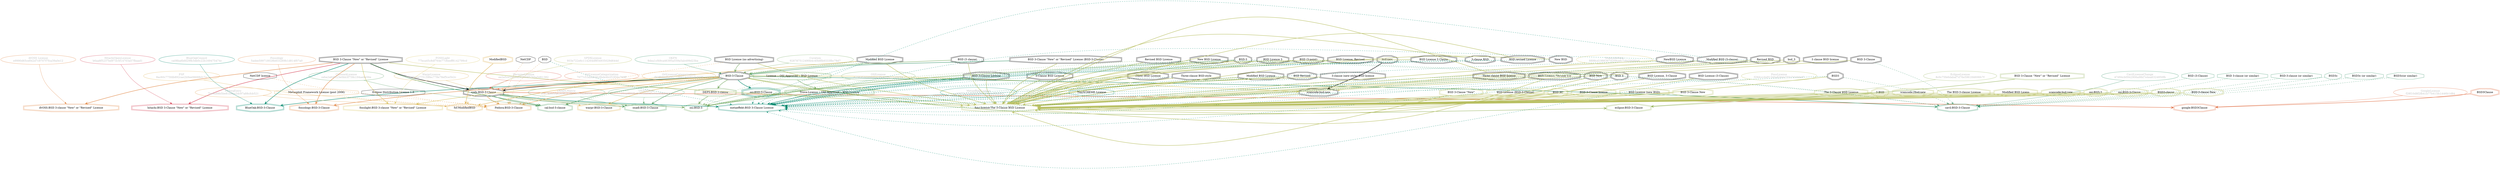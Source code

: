 strict digraph {
    node [shape=box];
    graph [splines=curved];
    518 [label="SPDXLicense\n803e722e6c114264df854935029d644d"
        ,fontcolor=gray
        ,color="#b8bf62"
        ,fillcolor="beige;1"
        ,shape=ellipse];
    519 [label="spdx:BSD-3-Clause"
        ,shape=doubleoctagon];
    520 [label="BSD-3-Clause"
        ,shape=doubleoctagon];
    521 [label="BSD 3-Clause \"New\" or \"Revised\" License"
        ,shape=doubleoctagon];
    3168 [label=NetCDF
         ,shape=octagon];
    3169 [label="NetCDF license"
         ,shape=octagon];
    4928 [label="OSILicense\ne7583f205996dbecff2d2f8ec11d367d"
         ,fontcolor=gray
         ,color="#78ab63"
         ,fillcolor="beige;1"
         ,shape=ellipse];
    4929 [label="osi:BSD-3"
         ,color="#78ab63"
         ,shape=doubleoctagon];
    4930 [label="BSD-3"
         ,shape=doubleoctagon];
    4931 [label="BSD 3-Clause License"
         ,shape=doubleoctagon];
    4932 [label="DEP5:BSD-3-clause"
         ,color="#78ab63"
         ,shape=doubleoctagon];
    4933 [label="Trove:License :: OSI Approved :: BSD License"
         ,color="#78ab63"
         ,shape=doubleoctagon];
    4934 [label="License :: OSI Approved :: BSD License"
         ,color="#78ab63"
         ,shape=doubleoctagon];
    4935 [label="Revised BSD License"
         ,shape=doubleoctagon];
    4936 [label="Modified BSD License"
         ,shape=doubleoctagon];
    4937 [label="New BSD License"
         ,shape=doubleoctagon];
    5500 [label="GoogleLicense\nf28f10d8f2fb41b77b415fc1446b1d84"
         ,fontcolor=gray
         ,color="#e06f45"
         ,fillcolor="beige;1"
         ,shape=ellipse];
    5501 [label="google:BSD3Clause"
         ,color="#e06f45"
         ,shape=doubleoctagon];
    5502 [label=BSD3Clause
         ,color="#e06f45"
         ,shape=doubleoctagon];
    5935 [label=BSD,shape=octagon];
    5977 [label="FedoraEntry\n7be9b88b5be81b9ba2dc97a88cfcb521"
         ,fontcolor=gray
         ,color="#e09d4b"
         ,fillcolor="beige;1"
         ,shape=ellipse];
    5978 [label="Fedora:BSD-3-Clause"
         ,color="#e09d4b"
         ,shape=doubleoctagon];
    5979 [label="BSD License (no advertising)"
         ,shape=doubleoctagon];
    5980 [label="Metasploit Framework License (post 2006)"
         ,color="#e09d4b"
         ,shape=octagon];
    5981 [label="Eclipse Distribution License 1.0"
         ,shape=octagon];
    8758 [label="BlueOakCouncil\nca08ba6bfd29fb3db0c22b169475474c"
         ,fontcolor=gray
         ,color="#00876c"
         ,fillcolor="beige;1"
         ,shape=ellipse];
    8759 [label="BlueOak:BSD-3-Clause"
         ,color="#00876c"
         ,shape=doubleoctagon];
    9488 [label="OSADLRule\n61ea42fd0e80f16dd345e96e69b3cb78"
         ,fontcolor=gray
         ,color="#58a066"
         ,fillcolor="beige;1"
         ,shape=ellipse];
    9489 [label="osadl:BSD-3-Clause"
         ,color="#58a066"
         ,shape=doubleoctagon];
    9812 [label="OSADLMatrix\nd06745cc54e243d1c1db3d6154280f1b"
         ,fontcolor=gray
         ,color="#58a066"
         ,fillcolor="beige;1"
         ,shape=ellipse];
    10320 [label="FSF\n8ac60c775fdb892cae2b9ee06688d171"
          ,fontcolor=gray
          ,color="#deb256"
          ,fillcolor="beige;1"
          ,shape=ellipse];
    10321 [label="fsf:ModifiedBSD"
          ,color="#deb256"
          ,shape=doubleoctagon];
    10322 [label=ModifiedBSD
          ,color="#deb256"
          ,shape=doubleoctagon];
    10870 [label="ChooseALicense\nceba2a64f023e0bb3f758c194aebe56e"
          ,fontcolor=gray
          ,color="#58a066"
          ,fillcolor="beige;1"
          ,shape=ellipse];
    10871 [label="cal:bsd-3-clause"
          ,color="#58a066"
          ,shape=doubleoctagon];
    12849 [label="ScancodeData\n8898cd1986367d209cefc7c8a59080a6"
          ,fontcolor=gray
          ,color="#dac767"
          ,fillcolor="beige;1"
          ,shape=ellipse];
    12850 [label="scancode:bsd-new"
          ,shape=doubleoctagon];
    12851 [label="bsd-new"
          ,shape=doubleoctagon];
    26774 [label="Fossology\n5adee599718028b833269b1d814f07a0"
          ,fontcolor=gray
          ,color="#e18745"
          ,fillcolor="beige;1"
          ,shape=ellipse];
    26775 [label="fossology:BSD-3-Clause"
          ,color="#e18745"
          ,shape=doubleoctagon];
    28241 [label="OKFN\n8dea1cf49ca46395a559a5ab499d23ba"
          ,fontcolor=gray
          ,color="#379469"
          ,fillcolor="beige;1"
          ,shape=ellipse];
    28242 [label="BSD 3-Clause \"New\" or \"Revised\" License (BSD-3-Clause)"
          ,shape=doubleoctagon];
    28514 [label="OrtLicenseCategorization\n7077c53aba646c8bde4b2f1850c760ff"
          ,fontcolor=gray
          ,color="#e06f45"
          ,fillcolor="beige;1"
          ,shape=ellipse];
    35369 [label="OrtLicenseCategorization\nf93ff0fdd8a0827196614d480afe5639"
          ,fontcolor=gray
          ,color="#e09d4b"
          ,fillcolor="beige;1"
          ,shape=ellipse];
    36457 [label="CavilLicenseChange\n47d94cb0942906a98d7e4ea6324850fb"
          ,fontcolor=gray
          ,color="#379469"
          ,fillcolor="beige;1"
          ,shape=ellipse];
    36458 [label="cavil:BSD-3-Clause"
          ,color="#379469"
          ,shape=doubleoctagon];
    36459 [label="BSD (3-Clause)"
          ,color="#379469"
          ,shape=octagon];
    36460 [label="BSD 3-Clause"
          ,shape=doubleoctagon];
    36461 [label="BSD 3-clause (or similar)"
          ,color="#379469"
          ,shape=octagon];
    36462 [label="BSD-3-clause (or similar)"
          ,color="#379469"
          ,shape=octagon];
    36463 [label=BSD3
          ,shape=doubleoctagon];
    36464 [label=BSD3c
          ,color="#379469"
          ,shape=octagon];
    36465 [label="BSD3c (or similar)"
          ,color="#379469"
          ,shape=octagon];
    36466 [label="BSD3c(or similar)"
          ,color="#379469"
          ,shape=octagon];
    39263 [label="MetaeffektLicense\naa40973e31efa9e5e94b3bb8ad8bb963"
          ,fontcolor=gray
          ,color="#00876c"
          ,fillcolor="beige;1"
          ,shape=ellipse];
    39264 [label="metaeffekt:BSD 3-Clause License"
          ,color="#00876c"
          ,shape=doubleoctagon];
    39265 [label="3-Clause BSD License"
          ,shape=doubleoctagon];
    39266 [label="3-clause BSD"
          ,shape=doubleoctagon];
    39267 [label="Three-clause BSD-style"
          ,shape=doubleoctagon];
    39268 [label=bsd_3
          ,shape=doubleoctagon];
    39269 [label="Modified BSD Licence"
          ,shape=doubleoctagon];
    39270 [label="Modified BSD (3-clause)"
          ,shape=doubleoctagon];
    39271 [label="BSD New"
          ,shape=doubleoctagon];
    39272 [label="New BSD"
          ,shape=doubleoctagon];
    39273 [label="(New) BSD License"
          ,shape=doubleoctagon];
    39274 [label="Revised BSD"
          ,shape=doubleoctagon];
    39275 [label="3-clause (new-style) BSD license"
          ,shape=doubleoctagon];
    39276 [label="BSD (3-point)"
          ,shape=doubleoctagon];
    39277 [label="BSD 3"
          ,shape=doubleoctagon];
    39278 [label="BSD Licence 3"
          ,shape=doubleoctagon];
    39279 [label="BSD License (3-Clause)"
          ,shape=doubleoctagon];
    39280 [label="BSD License 3 Clause"
          ,shape=doubleoctagon];
    39281 [label="BSD License, 3-Clause"
          ,shape=doubleoctagon];
    39282 [label="BSD License, Revised"
          ,shape=doubleoctagon];
    39283 [label="BSD License, Version 3.0"
          ,shape=doubleoctagon];
    39284 [label="BSD revised License"
          ,shape=doubleoctagon];
    39285 [label="BSD Revised"
          ,shape=doubleoctagon];
    39286 [label="NewBSD Licence"
          ,shape=doubleoctagon];
    39287 [label="Three clause BSD license"
          ,shape=doubleoctagon];
    39288 [label="TinySCHEME License"
          ,color="#00876c"
          ,shape=octagon];
    39289 [label="3 clause BSD license"
          ,shape=doubleoctagon];
    39290 [label="osi:BSD-3-Clause"
          ,color="#00876c"
          ,shape=tripleoctagon];
    49957 [label="HermineLicense\nee2a5ce1f3c5ad43058f5765a5d61382"
          ,fontcolor=gray
          ,color="#dc574a"
          ,fillcolor="beige;1"
          ,shape=ellipse];
    50120 [label="WarprLicense\n76a99aaa775159fec778e78ef5ce5b2c"
          ,fontcolor=gray
          ,color="#deb256"
          ,fillcolor="beige;1"
          ,shape=ellipse];
    50121 [label="warpr:BSD-3-Clause"
          ,color="#deb256"
          ,shape=doubleoctagon];
    50347 [label="FossLicense\nf29dccc4a91340a826de755c7d16dcd7"
          ,fontcolor=gray
          ,color="#b8bf62"
          ,fillcolor="beige;1"
          ,shape=ellipse];
    50348 [label="foss-license:The 3-Clause BSD License"
          ,color="#b8bf62"
          ,shape=doubleoctagon];
    50349 [label="The 3-Clause BSD License"
          ,color="#b8bf62"
          ,shape=doubleoctagon];
    50350 [label="3-BSD"
          ,color="#b8bf62"
          ,shape=doubleoctagon];
    50351 [label="BSD (3 clause)"
          ,shape=doubleoctagon];
    50352 [label="scancode://bsd-new"
          ,color="#b8bf62"
          ,shape=doubleoctagon];
    50353 [label="The BSD-3-clause License"
          ,color="#b8bf62"
          ,shape=doubleoctagon];
    50354 [label="Modified BSD Licens"
          ,color="#b8bf62"
          ,shape=doubleoctagon];
    50355 [label="scancode:bsd-new"
          ,color="#b8bf62"
          ,shape=doubleoctagon];
    50356 [label="osi:BSD-3"
          ,color="#b8bf62"
          ,shape=doubleoctagon];
    50357 [label="osi:BSD-3-Clause"
          ,color="#b8bf62"
          ,shape=doubleoctagon];
    50358 [label="BSD3-clause"
          ,color="#b8bf62"
          ,shape=doubleoctagon];
    50359 [label="BSD-3-clause New"
          ,color="#b8bf62"
          ,shape=doubleoctagon];
    50360 [label="BSD 3-Clause \"New\""
          ,color="#b8bf62"
          ,shape=doubleoctagon];
    50361 [label="BSD License (BSD-3-Clause)"
          ,color="#b8bf62"
          ,shape=doubleoctagon];
    50362 [label="BSD 3C"
          ,color="#b8bf62"
          ,shape=doubleoctagon];
    50363 [label="BSD-3-Clause license"
          ,color="#b8bf62"
          ,shape=doubleoctagon];
    50364 [label="BSD License (new BSD)"
          ,color="#b8bf62"
          ,shape=doubleoctagon];
    50365 [label="BSD 3-Clause New"
          ,color="#b8bf62"
          ,shape=doubleoctagon];
    50948 [label="FOSSLight\n77bca45c8df764e77c6eeff8142799cd"
          ,fontcolor=gray
          ,color="#dac767"
          ,fillcolor="beige;1"
          ,shape=ellipse];
    50949 [label="fosslight:BSD 3-clause \"New\" or \"Revised\" License"
          ,color="#dac767"
          ,shape=doubleoctagon];
    51251 [label="HitachiOpenLicense\nb6aa8f5237bd973c5f14703a57fbaad1"
          ,fontcolor=gray
          ,color="#d43d51"
          ,fillcolor="beige;1"
          ,shape=ellipse];
    51252 [label="hitachi:BSD 3-Clause \"New\" or \"Revised\" License"
          ,color="#d43d51"
          ,shape=doubleoctagon];
    54242 [label="EclipseLicense\n8c0c75fe6dabaf7d76e596184606fc7f"
          ,fontcolor=gray
          ,color="#98b561"
          ,fillcolor="beige;1"
          ,shape=ellipse];
    54243 [label="eclipse:BSD-3-Clause"
          ,color="#98b561"
          ,shape=doubleoctagon];
    54244 [label="BSD 3-Clause “New” or “Revised” License"
          ,color="#98b561"
          ,shape=doubleoctagon];
    54395 [label="ifrOSS License\ne9990d65ce842d7c9707f7fca39a0e12"
          ,fontcolor=gray
          ,color="#e18745"
          ,fillcolor="beige;1"
          ,shape=ellipse];
    54396 [label="ifrOSS:BSD 3-clause \"New\" or \"Revised\" License"
          ,color="#e18745"
          ,shape=doubleoctagon];
    56012 [label="Curation\n928787512490b4c40b8fb9333fbc78d7"
          ,fontcolor=gray
          ,color="#78ab63"
          ,fillcolor="beige;1"
          ,shape=ellipse];
    518 -> 519 [weight=0.5
               ,color="#b8bf62"];
    519 -> 4929 [style=bold
                ,arrowhead=vee
                ,weight=0.7
                ,color="#78ab63"];
    519 -> 5501 [style=bold
                ,arrowhead=vee
                ,weight=0.7
                ,color="#e06f45"];
    519 -> 5978 [style=bold
                ,arrowhead=vee
                ,weight=0.7
                ,color="#e09d4b"];
    519 -> 9489 [style=bold
                ,arrowhead=vee
                ,weight=0.7
                ,color="#58a066"];
    519 -> 10321 [style=dashed
                 ,arrowhead=vee
                 ,weight=0.5
                 ,color="#deb256"];
    519 -> 10871 [style=bold
                 ,arrowhead=vee
                 ,weight=0.7
                 ,color="#58a066"];
    519 -> 39264 [style=bold
                 ,arrowhead=vee
                 ,weight=0.7
                 ,color="#00876c"];
    520 -> 519 [style=bold
               ,arrowhead=vee
               ,weight=0.7];
    520 -> 4932 [style=bold
                ,arrowhead=vee
                ,weight=0.7
                ,color="#78ab63"];
    520 -> 5978 [style=bold
                ,arrowhead=vee
                ,weight=0.7
                ,color="#e09d4b"];
    520 -> 8759 [style=bold
                ,arrowhead=vee
                ,weight=0.7
                ,color="#00876c"];
    520 -> 9489 [style=bold
                ,arrowhead=vee
                ,weight=0.7
                ,color="#58a066"];
    520 -> 10871 [style=bold
                 ,arrowhead=vee
                 ,weight=0.7
                 ,color="#58a066"];
    520 -> 12850 [style=bold
                 ,arrowhead=vee
                 ,weight=0.7
                 ,color="#dac767"];
    520 -> 26775 [style=bold
                 ,arrowhead=vee
                 ,weight=0.7
                 ,color="#e18745"];
    520 -> 36458 [style=bold
                 ,arrowhead=vee
                 ,weight=0.7
                 ,color="#379469"];
    520 -> 36458 [style=bold
                 ,arrowhead=vee
                 ,weight=0.7
                 ,color="#379469"];
    520 -> 39290 [style=bold
                 ,arrowhead=vee
                 ,weight=0.7
                 ,color="#00876c"];
    520 -> 50121 [style=bold
                 ,arrowhead=vee
                 ,weight=0.7
                 ,color="#deb256"];
    520 -> 50348 [style=bold
                 ,arrowhead=vee
                 ,weight=0.7
                 ,color="#b8bf62"];
    520 -> 50949 [style=bold
                 ,arrowhead=vee
                 ,weight=0.7
                 ,color="#dac767"];
    520 -> 54243 [style=bold
                 ,arrowhead=vee
                 ,weight=0.7
                 ,color="#98b561"];
    521 -> 519 [style=bold
               ,arrowhead=vee
               ,weight=0.7];
    521 -> 8759 [style=bold
                ,arrowhead=vee
                ,weight=0.7
                ,color="#00876c"];
    521 -> 10871 [style=bold
                 ,arrowhead=vee
                 ,weight=0.7
                 ,color="#58a066"];
    521 -> 26775 [style=bold
                 ,arrowhead=vee
                 ,weight=0.7
                 ,color="#e18745"];
    521 -> 50348 [style=bold
                 ,arrowhead=vee
                 ,weight=0.7
                 ,color="#b8bf62"];
    521 -> 50949 [style=bold
                 ,arrowhead=vee
                 ,weight=0.7
                 ,color="#dac767"];
    521 -> 51252 [style=bold
                 ,arrowhead=vee
                 ,weight=0.7
                 ,color="#d43d51"];
    521 -> 54396 [style=bold
                 ,arrowhead=vee
                 ,weight=0.7
                 ,color="#e18745"];
    521 -> 54396 [style=bold
                 ,arrowhead=vee
                 ,weight=0.7
                 ,color="#e18745"];
    3168 -> 5978 [style=dashed
                 ,arrowhead=vee
                 ,weight=0.5
                 ,color="#e09d4b"];
    3169 -> 5978 [style=dashed
                 ,arrowhead=vee
                 ,weight=0.5
                 ,color="#e09d4b"];
    4928 -> 4929 [weight=0.5
                 ,color="#78ab63"];
    4930 -> 4929 [style=bold
                 ,arrowhead=vee
                 ,weight=0.7
                 ,color="#78ab63"];
    4930 -> 36458 [style=dashed
                  ,arrowhead=vee
                  ,weight=0.5
                  ,color="#379469"];
    4930 -> 39264 [style=dashed
                  ,arrowhead=vee
                  ,weight=0.5
                  ,color="#00876c"];
    4930 -> 50348 [style=bold
                  ,arrowhead=vee
                  ,weight=0.7
                  ,color="#b8bf62"];
    4931 -> 4929 [style=bold
                 ,arrowhead=vee
                 ,weight=0.7
                 ,color="#78ab63"];
    4931 -> 39264 [style=bold
                  ,arrowhead=vee
                  ,weight=0.7
                  ,color="#00876c"];
    4931 -> 50348 [style=bold
                  ,arrowhead=vee
                  ,weight=0.7
                  ,color="#b8bf62"];
    4932 -> 4929 [style=bold
                 ,arrowhead=vee
                 ,weight=0.7
                 ,color="#78ab63"];
    4933 -> 4929 [style=bold
                 ,arrowhead=vee
                 ,weight=0.7
                 ,color="#78ab63"];
    4934 -> 4933 [style=bold
                 ,arrowhead=vee
                 ,weight=0.7
                 ,color="#78ab63"];
    4935 -> 4929 [style=dashed
                 ,arrowhead=vee
                 ,weight=0.5
                 ,color="#78ab63"];
    4935 -> 50348 [style=bold
                  ,arrowhead=vee
                  ,weight=0.7
                  ,color="#b8bf62"];
    4936 -> 4929 [style=dashed
                 ,arrowhead=vee
                 ,weight=0.5
                 ,color="#78ab63"];
    4936 -> 10321 [style=bold
                  ,arrowhead=vee
                  ,weight=0.7
                  ,color="#deb256"];
    4936 -> 10871 [style=dashed
                  ,arrowhead=vee
                  ,weight=0.5
                  ,color="#58a066"];
    4936 -> 39264 [style=dashed
                  ,arrowhead=vee
                  ,weight=0.5
                  ,color="#00876c"];
    4936 -> 50348 [style=bold
                  ,arrowhead=vee
                  ,weight=0.7
                  ,color="#b8bf62"];
    4937 -> 4929 [style=dashed
                 ,arrowhead=vee
                 ,weight=0.5
                 ,color="#78ab63"];
    4937 -> 36458 [style=dashed
                  ,arrowhead=vee
                  ,weight=0.5
                  ,color="#379469"];
    4937 -> 39264 [style=dashed
                  ,arrowhead=vee
                  ,weight=0.5
                  ,color="#00876c"];
    4937 -> 50348 [style=bold
                  ,arrowhead=vee
                  ,weight=0.7
                  ,color="#b8bf62"];
    5500 -> 5501 [weight=0.5
                 ,color="#e06f45"];
    5502 -> 5501 [style=bold
                 ,arrowhead=vee
                 ,weight=0.7
                 ,color="#e06f45"];
    5935 -> 5978 [style=dashed
                 ,arrowhead=vee
                 ,weight=0.5
                 ,color="#e09d4b"];
    5935 -> 39264 [style=dashed
                  ,arrowhead=vee
                  ,weight=0.5
                  ,color="#00876c"];
    5977 -> 5978 [weight=0.5
                 ,color="#e09d4b"];
    5979 -> 520 [style=bold
                ,arrowhead=vee
                ,weight=0.7
                ,color="#78ab63"];
    5979 -> 5978 [style=dashed
                 ,arrowhead=vee
                 ,weight=0.5
                 ,color="#e09d4b"];
    5979 -> 50348 [style=bold
                  ,arrowhead=vee
                  ,weight=0.7
                  ,color="#b8bf62"];
    5980 -> 5978 [style=dashed
                 ,arrowhead=vee
                 ,weight=0.5
                 ,color="#e09d4b"];
    5981 -> 5978 [style=dashed
                 ,arrowhead=vee
                 ,weight=0.5
                 ,color="#e09d4b"];
    8758 -> 8759 [weight=0.5
                 ,color="#00876c"];
    9488 -> 9489 [weight=0.5
                 ,color="#58a066"];
    9812 -> 9489 [weight=0.5
                 ,color="#58a066"];
    10320 -> 10321 [weight=0.5
                   ,color="#deb256"];
    10322 -> 10321 [style=bold
                   ,arrowhead=vee
                   ,weight=0.7
                   ,color="#deb256"];
    10870 -> 10871 [weight=0.5
                   ,color="#58a066"];
    12849 -> 12850 [weight=0.5
                   ,color="#dac767"];
    12850 -> 39264 [style=dashed
                   ,arrowhead=vee
                   ,weight=0.5
                   ,color="#00876c"];
    12850 -> 50348 [style=bold
                   ,arrowhead=vee
                   ,weight=0.7
                   ,color="#b8bf62"];
    12851 -> 12850 [style=bold
                   ,arrowhead=vee
                   ,weight=0.7];
    26774 -> 26775 [weight=0.5
                   ,color="#e18745"];
    28241 -> 520 [weight=0.5
                 ,color="#379469"];
    28242 -> 520 [style=bold
                 ,arrowhead=vee
                 ,weight=0.7
                 ,color="#379469"];
    28242 -> 50348 [style=bold
                   ,arrowhead=vee
                   ,weight=0.7
                   ,color="#b8bf62"];
    28514 -> 519 [weight=0.5
                 ,color="#e06f45"];
    35369 -> 519 [weight=0.5
                 ,color="#e09d4b"];
    36457 -> 36458 [weight=0.5
                   ,color="#379469"];
    36459 -> 36458 [style=dashed
                   ,arrowhead=vee
                   ,weight=0.5
                   ,color="#379469"];
    36460 -> 36458 [style=dashed
                   ,arrowhead=vee
                   ,weight=0.5
                   ,color="#379469"];
    36460 -> 50348 [style=bold
                   ,arrowhead=vee
                   ,weight=0.7
                   ,color="#b8bf62"];
    36461 -> 36458 [style=dashed
                   ,arrowhead=vee
                   ,weight=0.5
                   ,color="#379469"];
    36462 -> 36458 [style=dashed
                   ,arrowhead=vee
                   ,weight=0.5
                   ,color="#379469"];
    36463 -> 36458 [style=dashed
                   ,arrowhead=vee
                   ,weight=0.5
                   ,color="#379469"];
    36463 -> 39264 [style=dashed
                   ,arrowhead=vee
                   ,weight=0.5
                   ,color="#00876c"];
    36463 -> 50348 [style=bold
                   ,arrowhead=vee
                   ,weight=0.7
                   ,color="#b8bf62"];
    36464 -> 36458 [style=dashed
                   ,arrowhead=vee
                   ,weight=0.5
                   ,color="#379469"];
    36465 -> 36458 [style=dashed
                   ,arrowhead=vee
                   ,weight=0.5
                   ,color="#379469"];
    36466 -> 36458 [style=dashed
                   ,arrowhead=vee
                   ,weight=0.5
                   ,color="#379469"];
    39263 -> 39264 [weight=0.5
                   ,color="#00876c"];
    39265 -> 39264 [style=dashed
                   ,arrowhead=vee
                   ,weight=0.5
                   ,color="#00876c"];
    39265 -> 50348 [style=bold
                   ,arrowhead=vee
                   ,weight=0.7
                   ,color="#b8bf62"];
    39266 -> 39264 [style=dashed
                   ,arrowhead=vee
                   ,weight=0.5
                   ,color="#00876c"];
    39266 -> 50348 [style=bold
                   ,arrowhead=vee
                   ,weight=0.7
                   ,color="#b8bf62"];
    39267 -> 39264 [style=dashed
                   ,arrowhead=vee
                   ,weight=0.5
                   ,color="#00876c"];
    39267 -> 50348 [style=bold
                   ,arrowhead=vee
                   ,weight=0.7
                   ,color="#b8bf62"];
    39268 -> 39264 [style=dashed
                   ,arrowhead=vee
                   ,weight=0.5
                   ,color="#00876c"];
    39268 -> 50348 [style=bold
                   ,arrowhead=vee
                   ,weight=0.7
                   ,color="#b8bf62"];
    39269 -> 39264 [style=dashed
                   ,arrowhead=vee
                   ,weight=0.5
                   ,color="#00876c"];
    39269 -> 50348 [style=bold
                   ,arrowhead=vee
                   ,weight=0.7
                   ,color="#b8bf62"];
    39270 -> 39264 [style=dashed
                   ,arrowhead=vee
                   ,weight=0.5
                   ,color="#00876c"];
    39270 -> 50348 [style=bold
                   ,arrowhead=vee
                   ,weight=0.7
                   ,color="#b8bf62"];
    39271 -> 39264 [style=dashed
                   ,arrowhead=vee
                   ,weight=0.5
                   ,color="#00876c"];
    39271 -> 50348 [style=bold
                   ,arrowhead=vee
                   ,weight=0.7
                   ,color="#b8bf62"];
    39272 -> 39264 [style=dashed
                   ,arrowhead=vee
                   ,weight=0.5
                   ,color="#00876c"];
    39272 -> 50348 [style=bold
                   ,arrowhead=vee
                   ,weight=0.7
                   ,color="#b8bf62"];
    39273 -> 39264 [style=dashed
                   ,arrowhead=vee
                   ,weight=0.5
                   ,color="#00876c"];
    39273 -> 50348 [style=bold
                   ,arrowhead=vee
                   ,weight=0.7
                   ,color="#b8bf62"];
    39274 -> 39264 [style=dashed
                   ,arrowhead=vee
                   ,weight=0.5
                   ,color="#00876c"];
    39274 -> 50348 [style=bold
                   ,arrowhead=vee
                   ,weight=0.7
                   ,color="#b8bf62"];
    39275 -> 39264 [style=dashed
                   ,arrowhead=vee
                   ,weight=0.5
                   ,color="#00876c"];
    39275 -> 50348 [style=bold
                   ,arrowhead=vee
                   ,weight=0.7
                   ,color="#b8bf62"];
    39276 -> 39264 [style=dashed
                   ,arrowhead=vee
                   ,weight=0.5
                   ,color="#00876c"];
    39276 -> 50348 [style=bold
                   ,arrowhead=vee
                   ,weight=0.7
                   ,color="#b8bf62"];
    39277 -> 39264 [style=dashed
                   ,arrowhead=vee
                   ,weight=0.5
                   ,color="#00876c"];
    39277 -> 50348 [style=bold
                   ,arrowhead=vee
                   ,weight=0.7
                   ,color="#b8bf62"];
    39278 -> 39264 [style=dashed
                   ,arrowhead=vee
                   ,weight=0.5
                   ,color="#00876c"];
    39278 -> 50348 [style=bold
                   ,arrowhead=vee
                   ,weight=0.7
                   ,color="#b8bf62"];
    39279 -> 39264 [style=dashed
                   ,arrowhead=vee
                   ,weight=0.5
                   ,color="#00876c"];
    39279 -> 50348 [style=bold
                   ,arrowhead=vee
                   ,weight=0.7
                   ,color="#b8bf62"];
    39280 -> 39264 [style=dashed
                   ,arrowhead=vee
                   ,weight=0.5
                   ,color="#00876c"];
    39280 -> 50348 [style=bold
                   ,arrowhead=vee
                   ,weight=0.7
                   ,color="#b8bf62"];
    39281 -> 39264 [style=dashed
                   ,arrowhead=vee
                   ,weight=0.5
                   ,color="#00876c"];
    39281 -> 50348 [style=bold
                   ,arrowhead=vee
                   ,weight=0.7
                   ,color="#b8bf62"];
    39282 -> 39264 [style=dashed
                   ,arrowhead=vee
                   ,weight=0.5
                   ,color="#00876c"];
    39282 -> 50348 [style=bold
                   ,arrowhead=vee
                   ,weight=0.7
                   ,color="#b8bf62"];
    39283 -> 39264 [style=dashed
                   ,arrowhead=vee
                   ,weight=0.5
                   ,color="#00876c"];
    39283 -> 50348 [style=bold
                   ,arrowhead=vee
                   ,weight=0.7
                   ,color="#b8bf62"];
    39284 -> 39264 [style=dashed
                   ,arrowhead=vee
                   ,weight=0.5
                   ,color="#00876c"];
    39284 -> 50348 [style=bold
                   ,arrowhead=vee
                   ,weight=0.7
                   ,color="#b8bf62"];
    39285 -> 39264 [style=dashed
                   ,arrowhead=vee
                   ,weight=0.5
                   ,color="#00876c"];
    39285 -> 50348 [style=bold
                   ,arrowhead=vee
                   ,weight=0.7
                   ,color="#b8bf62"];
    39286 -> 39264 [style=dashed
                   ,arrowhead=vee
                   ,weight=0.5
                   ,color="#00876c"];
    39286 -> 50348 [style=bold
                   ,arrowhead=vee
                   ,weight=0.7
                   ,color="#b8bf62"];
    39287 -> 39264 [style=dashed
                   ,arrowhead=vee
                   ,weight=0.5
                   ,color="#00876c"];
    39287 -> 50348 [style=bold
                   ,arrowhead=vee
                   ,weight=0.7
                   ,color="#b8bf62"];
    39288 -> 39264 [style=dashed
                   ,arrowhead=vee
                   ,weight=0.5
                   ,color="#00876c"];
    39289 -> 39264 [style=dashed
                   ,arrowhead=vee
                   ,weight=0.5
                   ,color="#00876c"];
    39289 -> 50348 [style=bold
                   ,arrowhead=vee
                   ,weight=0.7
                   ,color="#b8bf62"];
    39290 -> 39264 [style=dashed
                   ,arrowhead=vee
                   ,weight=0.5
                   ,color="#00876c"];
    49957 -> 519 [weight=0.5
                 ,color="#dc574a"];
    50120 -> 50121 [weight=0.5
                   ,color="#deb256"];
    50347 -> 50348 [weight=0.5
                   ,color="#b8bf62"];
    50349 -> 50348 [style=bold
                   ,arrowhead=vee
                   ,weight=0.7
                   ,color="#b8bf62"];
    50350 -> 50348 [style=bold
                   ,arrowhead=vee
                   ,weight=0.7
                   ,color="#b8bf62"];
    50351 -> 520 [style=bold
                 ,arrowhead=vee
                 ,weight=0.7
                 ,color="#78ab63"];
    50351 -> 50348 [style=bold
                   ,arrowhead=vee
                   ,weight=0.7
                   ,color="#b8bf62"];
    50352 -> 50348 [style=bold
                   ,arrowhead=vee
                   ,weight=0.7
                   ,color="#b8bf62"];
    50353 -> 50348 [style=bold
                   ,arrowhead=vee
                   ,weight=0.7
                   ,color="#b8bf62"];
    50354 -> 50348 [style=bold
                   ,arrowhead=vee
                   ,weight=0.7
                   ,color="#b8bf62"];
    50355 -> 50348 [style=bold
                   ,arrowhead=vee
                   ,weight=0.7
                   ,color="#b8bf62"];
    50356 -> 50348 [style=bold
                   ,arrowhead=vee
                   ,weight=0.7
                   ,color="#b8bf62"];
    50357 -> 50348 [style=bold
                   ,arrowhead=vee
                   ,weight=0.7
                   ,color="#b8bf62"];
    50358 -> 50348 [style=bold
                   ,arrowhead=vee
                   ,weight=0.7
                   ,color="#b8bf62"];
    50359 -> 50348 [style=bold
                   ,arrowhead=vee
                   ,weight=0.7
                   ,color="#b8bf62"];
    50360 -> 50348 [style=bold
                   ,arrowhead=vee
                   ,weight=0.7
                   ,color="#b8bf62"];
    50361 -> 50348 [style=bold
                   ,arrowhead=vee
                   ,weight=0.7
                   ,color="#b8bf62"];
    50362 -> 50348 [style=bold
                   ,arrowhead=vee
                   ,weight=0.7
                   ,color="#b8bf62"];
    50363 -> 50348 [style=bold
                   ,arrowhead=vee
                   ,weight=0.7
                   ,color="#b8bf62"];
    50364 -> 50348 [style=bold
                   ,arrowhead=vee
                   ,weight=0.7
                   ,color="#b8bf62"];
    50365 -> 50348 [style=bold
                   ,arrowhead=vee
                   ,weight=0.7
                   ,color="#b8bf62"];
    50948 -> 50949 [weight=0.5
                   ,color="#dac767"];
    51251 -> 51252 [weight=0.5
                   ,color="#d43d51"];
    54242 -> 54243 [weight=0.5
                   ,color="#98b561"];
    54244 -> 54243 [style=bold
                   ,arrowhead=vee
                   ,weight=0.7
                   ,color="#98b561"];
    54395 -> 54396 [weight=0.5
                   ,color="#e18745"];
    56012 -> 520 [weight=0.5
                 ,color="#78ab63"];
}
